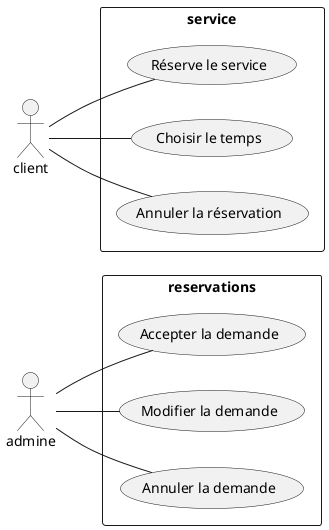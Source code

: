 @startuml
left to right direction
actor "admine" as fc
rectangle reservations {
  usecase "Accepter la demande" as UC1
  usecase "Modifier la demande" as UC2
  usecase "Annuler la demande" as UC3
}
actor "client" as gc
rectangle service{
  usecase "Réserve le service" as UC4
  usecase "Choisir le temps" as UC5
  usecase "Annuler la réservation" as UC6
}
fc -- UC1
fc -- UC2
fc -- UC3
gc -- UC4
gc -- UC5
gc -- UC6
@enduml
